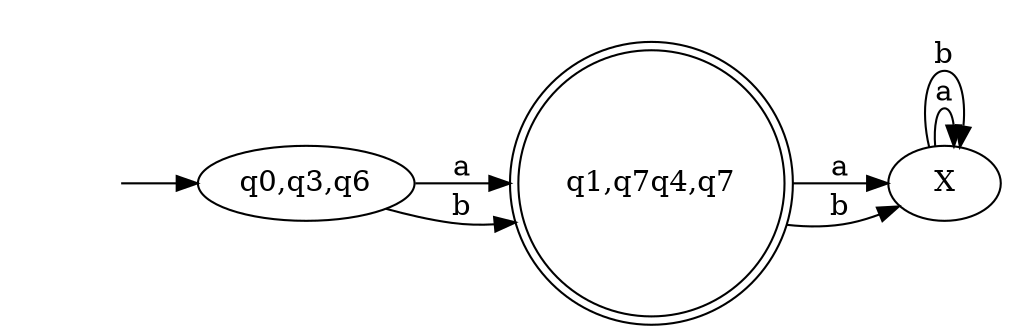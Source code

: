 digraph "new_DFA" {
	rankdir=LR
	-1[style="invis"];
	-1->"q0,q3,q6";
	"q0,q3,q6" -> "q1,q7q4,q7" [label="a"]
	"q0,q3,q6" -> "q1,q7q4,q7" [label="b"]
	"q1,q7q4,q7" -> "X" [label="a"]
	"q1,q7q4,q7" -> "X" [label="b"]
	"X" -> "X" [label="a"]
	"X" -> "X" [label="b"]
	"q1,q7q4,q7"[shape="doublecircle"];
}